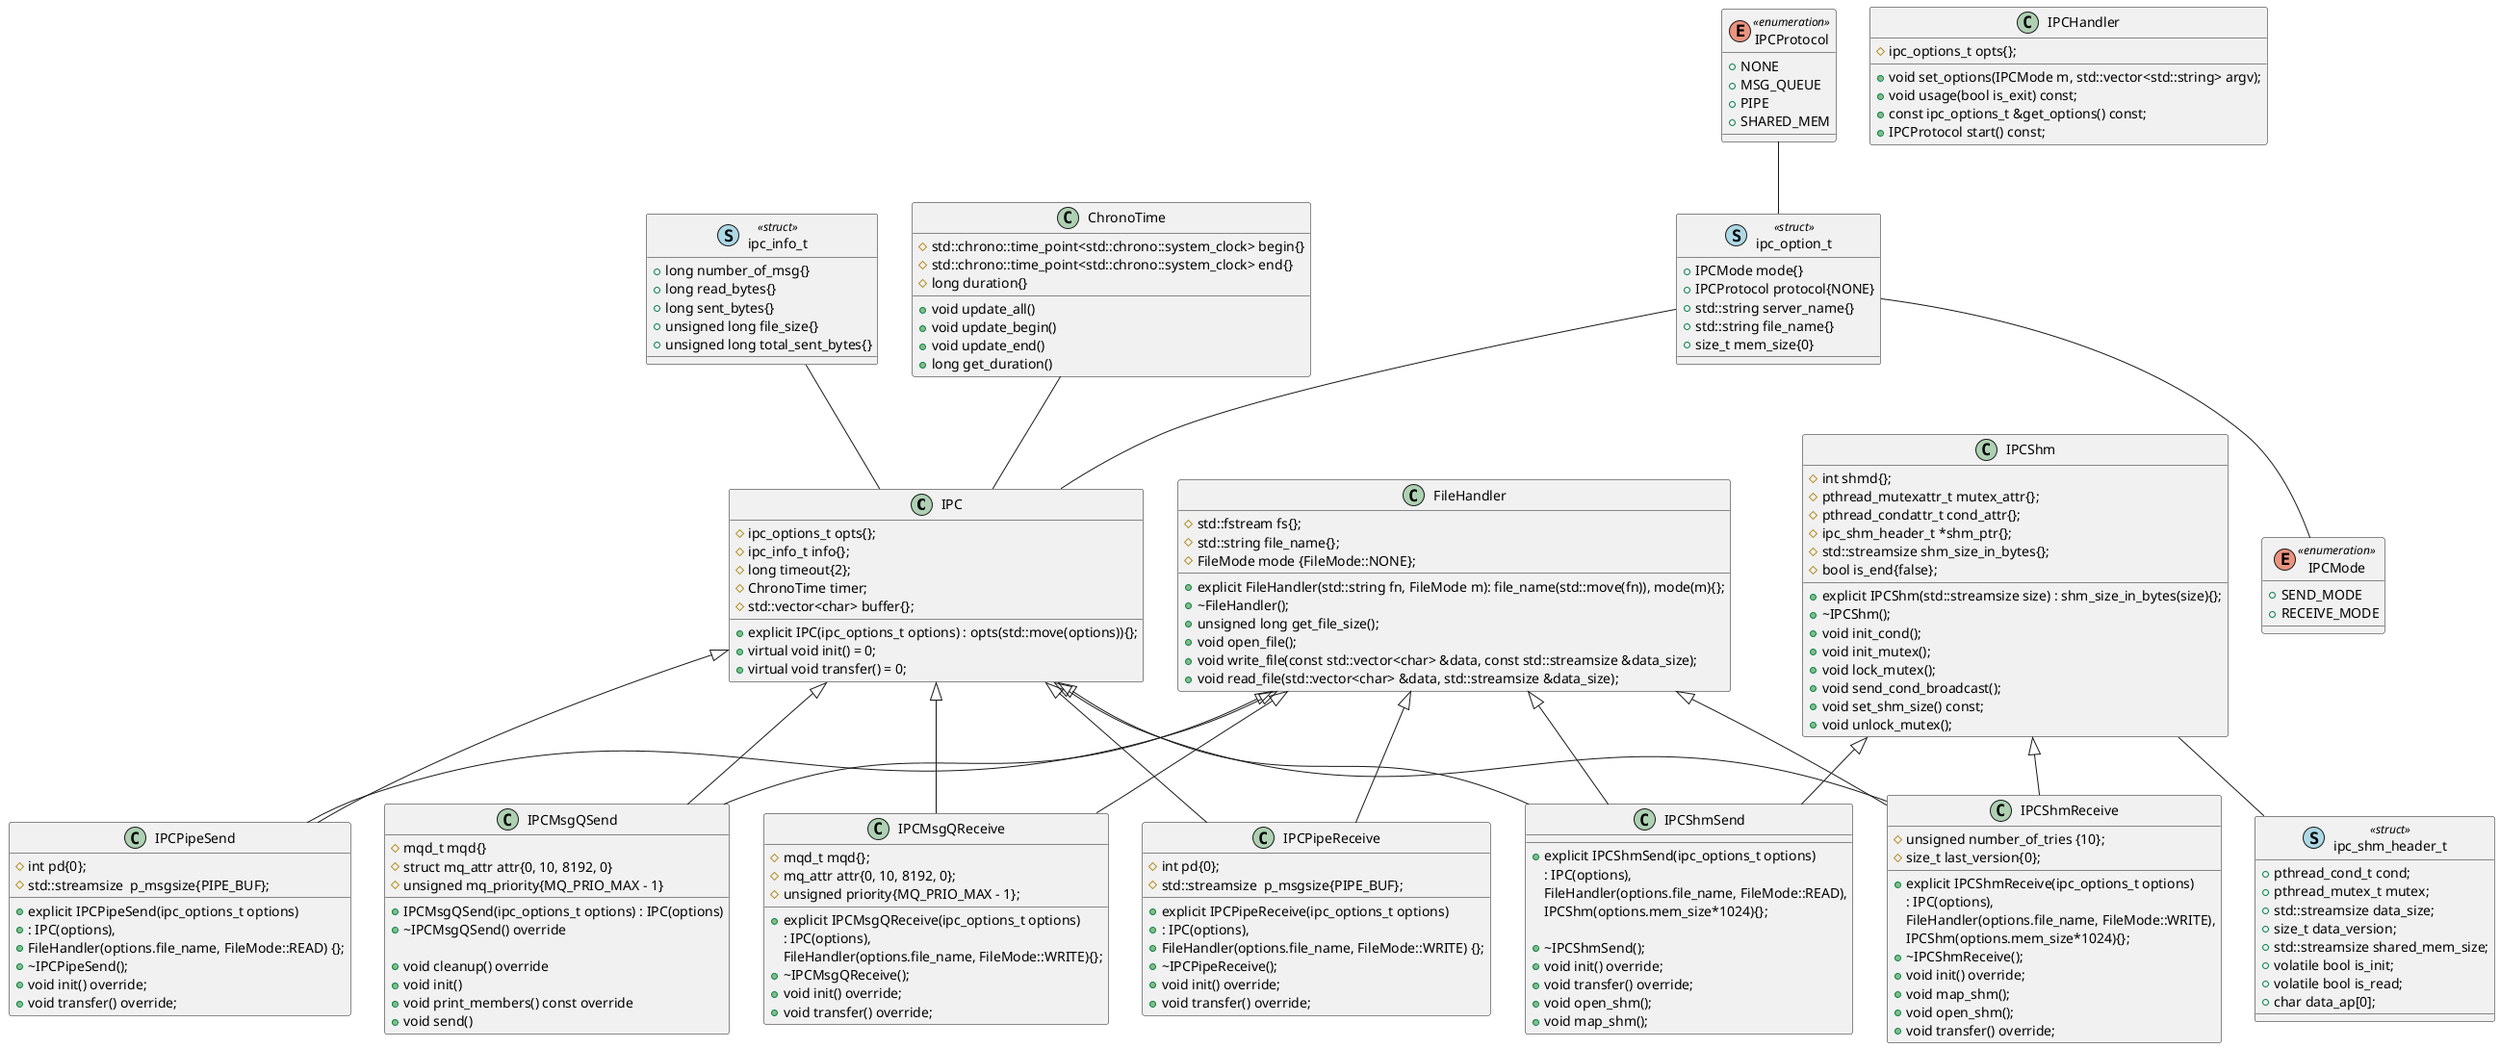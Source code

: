 @startuml
class IPC
{
	# ipc_options_t opts{};
	# ipc_info_t info{};
	# long timeout{2};
	# ChronoTime timer;
	# std::vector<char> buffer{};

	+ explicit IPC(ipc_options_t options) : opts(std::move(options)){};
	+ virtual void init() = 0;
	+ virtual void transfer() = 0;
}

class IPCHandler
{
	# ipc_options_t opts{};

	+ void set_options(IPCMode m, std::vector<std::string> argv);
	+ void usage(bool is_exit) const;
	+ const ipc_options_t &get_options() const;
	+ IPCProtocol start() const;
}

class FileHandler
{
	# std::fstream fs{};
	# std::string file_name{};
	# FileMode mode {FileMode::NONE};

	+ explicit FileHandler(std::string fn, FileMode m): file_name(std::move(fn)), mode(m){};
	+ ~FileHandler();
	+ unsigned long get_file_size();
	+ void open_file();
	+ void write_file(const std::vector<char> &data, const std::streamsize &data_size);
	+ void read_file(std::vector<char> &data, std::streamsize &data_size);
}

class IPCMsgQSend
{
# mqd_t mqd{}
# struct mq_attr attr{0, 10, 8192, 0}
# unsigned mq_priority{MQ_PRIO_MAX - 1}

	+ IPCMsgQSend(ipc_options_t options) : IPC(options)
	+ ~IPCMsgQSend() override

	+ void cleanup() override
	+ void init()
	+ void print_members() const override
	+ void send()
}

class IPCMsgQReceive
{
	# mqd_t mqd{};
	# mq_attr attr{0, 10, 8192, 0};
	# unsigned priority{MQ_PRIO_MAX - 1};

	+ explicit IPCMsgQReceive(ipc_options_t options)
	 	: IPC(options),
	 	  FileHandler(options.file_name, FileMode::WRITE){};
	+ ~IPCMsgQReceive();
	+ void init() override;
	+ void transfer() override;
}

class IPCPipeReceive
{
	# int pd{0};
	# std::streamsize  p_msgsize{PIPE_BUF};

	+ explicit IPCPipeReceive(ipc_options_t options)
	+ : IPC(options),
	+ FileHandler(options.file_name, FileMode::WRITE) {};
	+ ~IPCPipeReceive();
	+ void init() override;
	+ void transfer() override;

}

class IPCPipeSend
{
	# int pd{0};
	# std::streamsize  p_msgsize{PIPE_BUF};

	+ explicit IPCPipeSend(ipc_options_t options)
	+ : IPC(options),
	+ FileHandler(options.file_name, FileMode::READ) {};
	+ ~IPCPipeSend();
	+ void init() override;
	+ void transfer() override;
}

class IPCShm
{
	# int shmd{};
	# pthread_mutexattr_t mutex_attr{};
	# pthread_condattr_t cond_attr{};
	# ipc_shm_header_t *shm_ptr{};
	# std::streamsize shm_size_in_bytes{};
	# bool is_end{false};

	+ explicit IPCShm(std::streamsize size) : shm_size_in_bytes(size){};
	+ ~IPCShm();
	+ void init_cond();
	+ void init_mutex();
	+ void lock_mutex();
	+ void send_cond_broadcast();
	+ void set_shm_size() const;
	+ void unlock_mutex();
}

class IPCShmReceive
{
	# unsigned number_of_tries {10};
	# size_t last_version{0};
	+ explicit IPCShmReceive(ipc_options_t options)
	 : IPC(options),
	 	FileHandler(options.file_name, FileMode::WRITE),
	 	IPCShm(options.mem_size*1024){};
	+ ~IPCShmReceive();
	+ void init() override;
	+ void map_shm();
	+ void open_shm();
	+ void transfer() override;
}

class IPCShmSend
{
	+explicit IPCShmSend(ipc_options_t options)
	: IPC(options),
	FileHandler(options.file_name, FileMode::READ),
	IPCShm(options.mem_size*1024){};

	+~IPCShmSend();
	+void init() override;
	+void transfer() override;
	+void open_shm();
	+void map_shm();
}

class ChronoTime
{
	# std::chrono::time_point<std::chrono::system_clock> begin{}
	# std::chrono::time_point<std::chrono::system_clock> end{}
	# long duration{}

	+ void update_all()
	+ void update_begin()
	+ void update_end()
	+ long get_duration()
}
enum IPCProtocol<<enumeration>>
{
	+ NONE
	+ MSG_QUEUE
	+ PIPE
	+ SHARED_MEM
}

enum IPCMode<<enumeration>>
{
	+ SEND_MODE
	+ RECEIVE_MODE
}

class ipc_option_t << (S,lightblue) struct>>
{
	+ IPCMode mode{}
	+ IPCProtocol protocol{NONE}
	+ std::string server_name{}
	+ std::string file_name{}
	+ size_t mem_size{0}
}

class ipc_info_t << (S,lightblue) struct>>
{
	+ long number_of_msg{}
	+ long read_bytes{}
	+ long sent_bytes{}
	+ unsigned long file_size{}
	+ unsigned long total_sent_bytes{}
}

class ipc_shm_header_t << (S,lightblue) struct>>
{
	+ pthread_cond_t cond;
	+ pthread_mutex_t mutex;
	+ std::streamsize data_size;
	+ size_t data_version;
	+ std::streamsize shared_mem_size;
	+ volatile bool is_init;
	+ volatile bool is_read;
	+ char data_ap[0];
}



IPC <|-- IPCMsgQSend
FileHandler <|-- IPCMsgQSend
IPC <|-- IPCMsgQReceive
FileHandler <|-- IPCMsgQReceive

IPC <|-- IPCPipeSend
FileHandler <|-- IPCPipeSend
IPC <|-- IPCPipeReceive
FileHandler <|-- IPCPipeReceive

IPC <|-- IPCShmSend
FileHandler <|-- IPCShmSend
IPCShm <|-- IPCShmSend
IPC <|-- IPCShmReceive
FileHandler <|-- IPCShmReceive
IPCShm <|-- IPCShmReceive

IPCShm -- ipc_shm_header_t
IPCProtocol -- ipc_option_t
ipc_option_t -- IPC
ipc_option_t -- IPCMode
ipc_info_t --  IPC
ChronoTime -- IPC

@enduml
